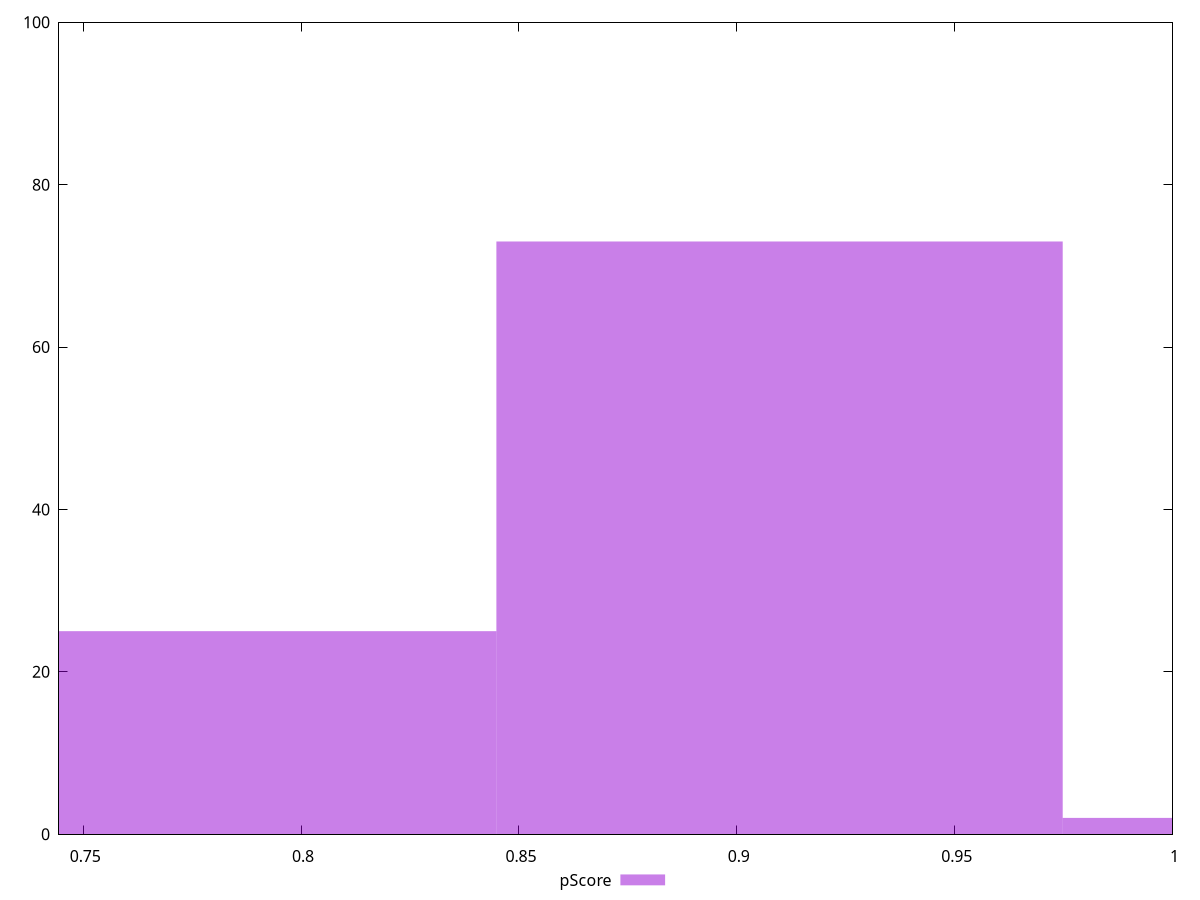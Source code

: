 reset

$pScore <<EOF
1.0397877281067123 2
0.9098142620933732 73
0.7798407960800342 25
EOF

set key outside below
set boxwidth 0.12997346601333903
set xrange [0.7444444444444445:1]
set yrange [0:100]
set trange [0:100]
set style fill transparent solid 0.5 noborder
set terminal svg size 640, 490 enhanced background rgb 'white'
set output "report_00019_2021-02-10T18-14-37.922Z//offscreen-images/samples/pages+cached/pScore/histogram.svg"

plot $pScore title "pScore" with boxes

reset
